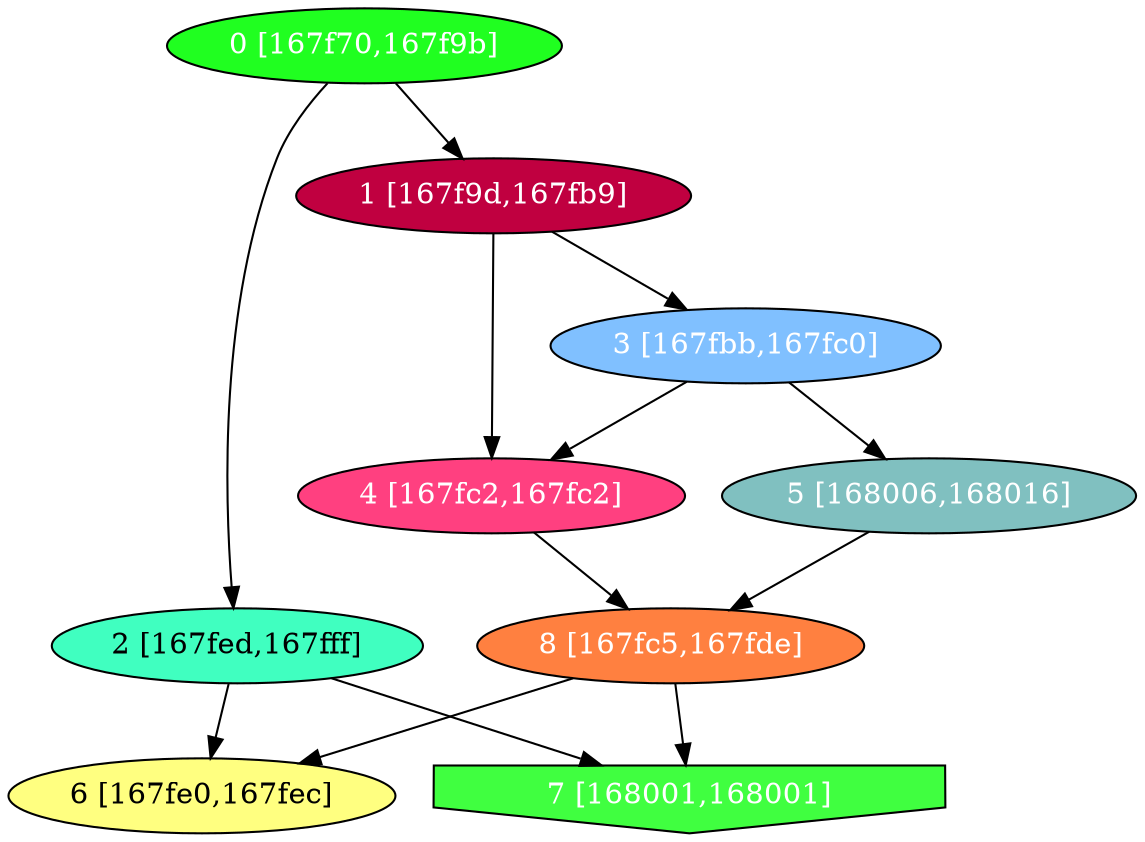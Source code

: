 diGraph libnss3{
	libnss3_0  [style=filled fillcolor="#20FF20" fontcolor="#ffffff" shape=oval label="0 [167f70,167f9b]"]
	libnss3_1  [style=filled fillcolor="#C00040" fontcolor="#ffffff" shape=oval label="1 [167f9d,167fb9]"]
	libnss3_2  [style=filled fillcolor="#40FFC0" fontcolor="#000000" shape=oval label="2 [167fed,167fff]"]
	libnss3_3  [style=filled fillcolor="#80C0FF" fontcolor="#ffffff" shape=oval label="3 [167fbb,167fc0]"]
	libnss3_4  [style=filled fillcolor="#FF4080" fontcolor="#ffffff" shape=oval label="4 [167fc2,167fc2]"]
	libnss3_5  [style=filled fillcolor="#80C0C0" fontcolor="#ffffff" shape=oval label="5 [168006,168016]"]
	libnss3_6  [style=filled fillcolor="#FFFF80" fontcolor="#000000" shape=oval label="6 [167fe0,167fec]"]
	libnss3_7  [style=filled fillcolor="#40FF40" fontcolor="#ffffff" shape=invhouse label="7 [168001,168001]"]
	libnss3_8  [style=filled fillcolor="#FF8040" fontcolor="#ffffff" shape=oval label="8 [167fc5,167fde]"]

	libnss3_0 -> libnss3_1
	libnss3_0 -> libnss3_2
	libnss3_1 -> libnss3_3
	libnss3_1 -> libnss3_4
	libnss3_2 -> libnss3_6
	libnss3_2 -> libnss3_7
	libnss3_3 -> libnss3_4
	libnss3_3 -> libnss3_5
	libnss3_4 -> libnss3_8
	libnss3_5 -> libnss3_8
	libnss3_8 -> libnss3_6
	libnss3_8 -> libnss3_7
}